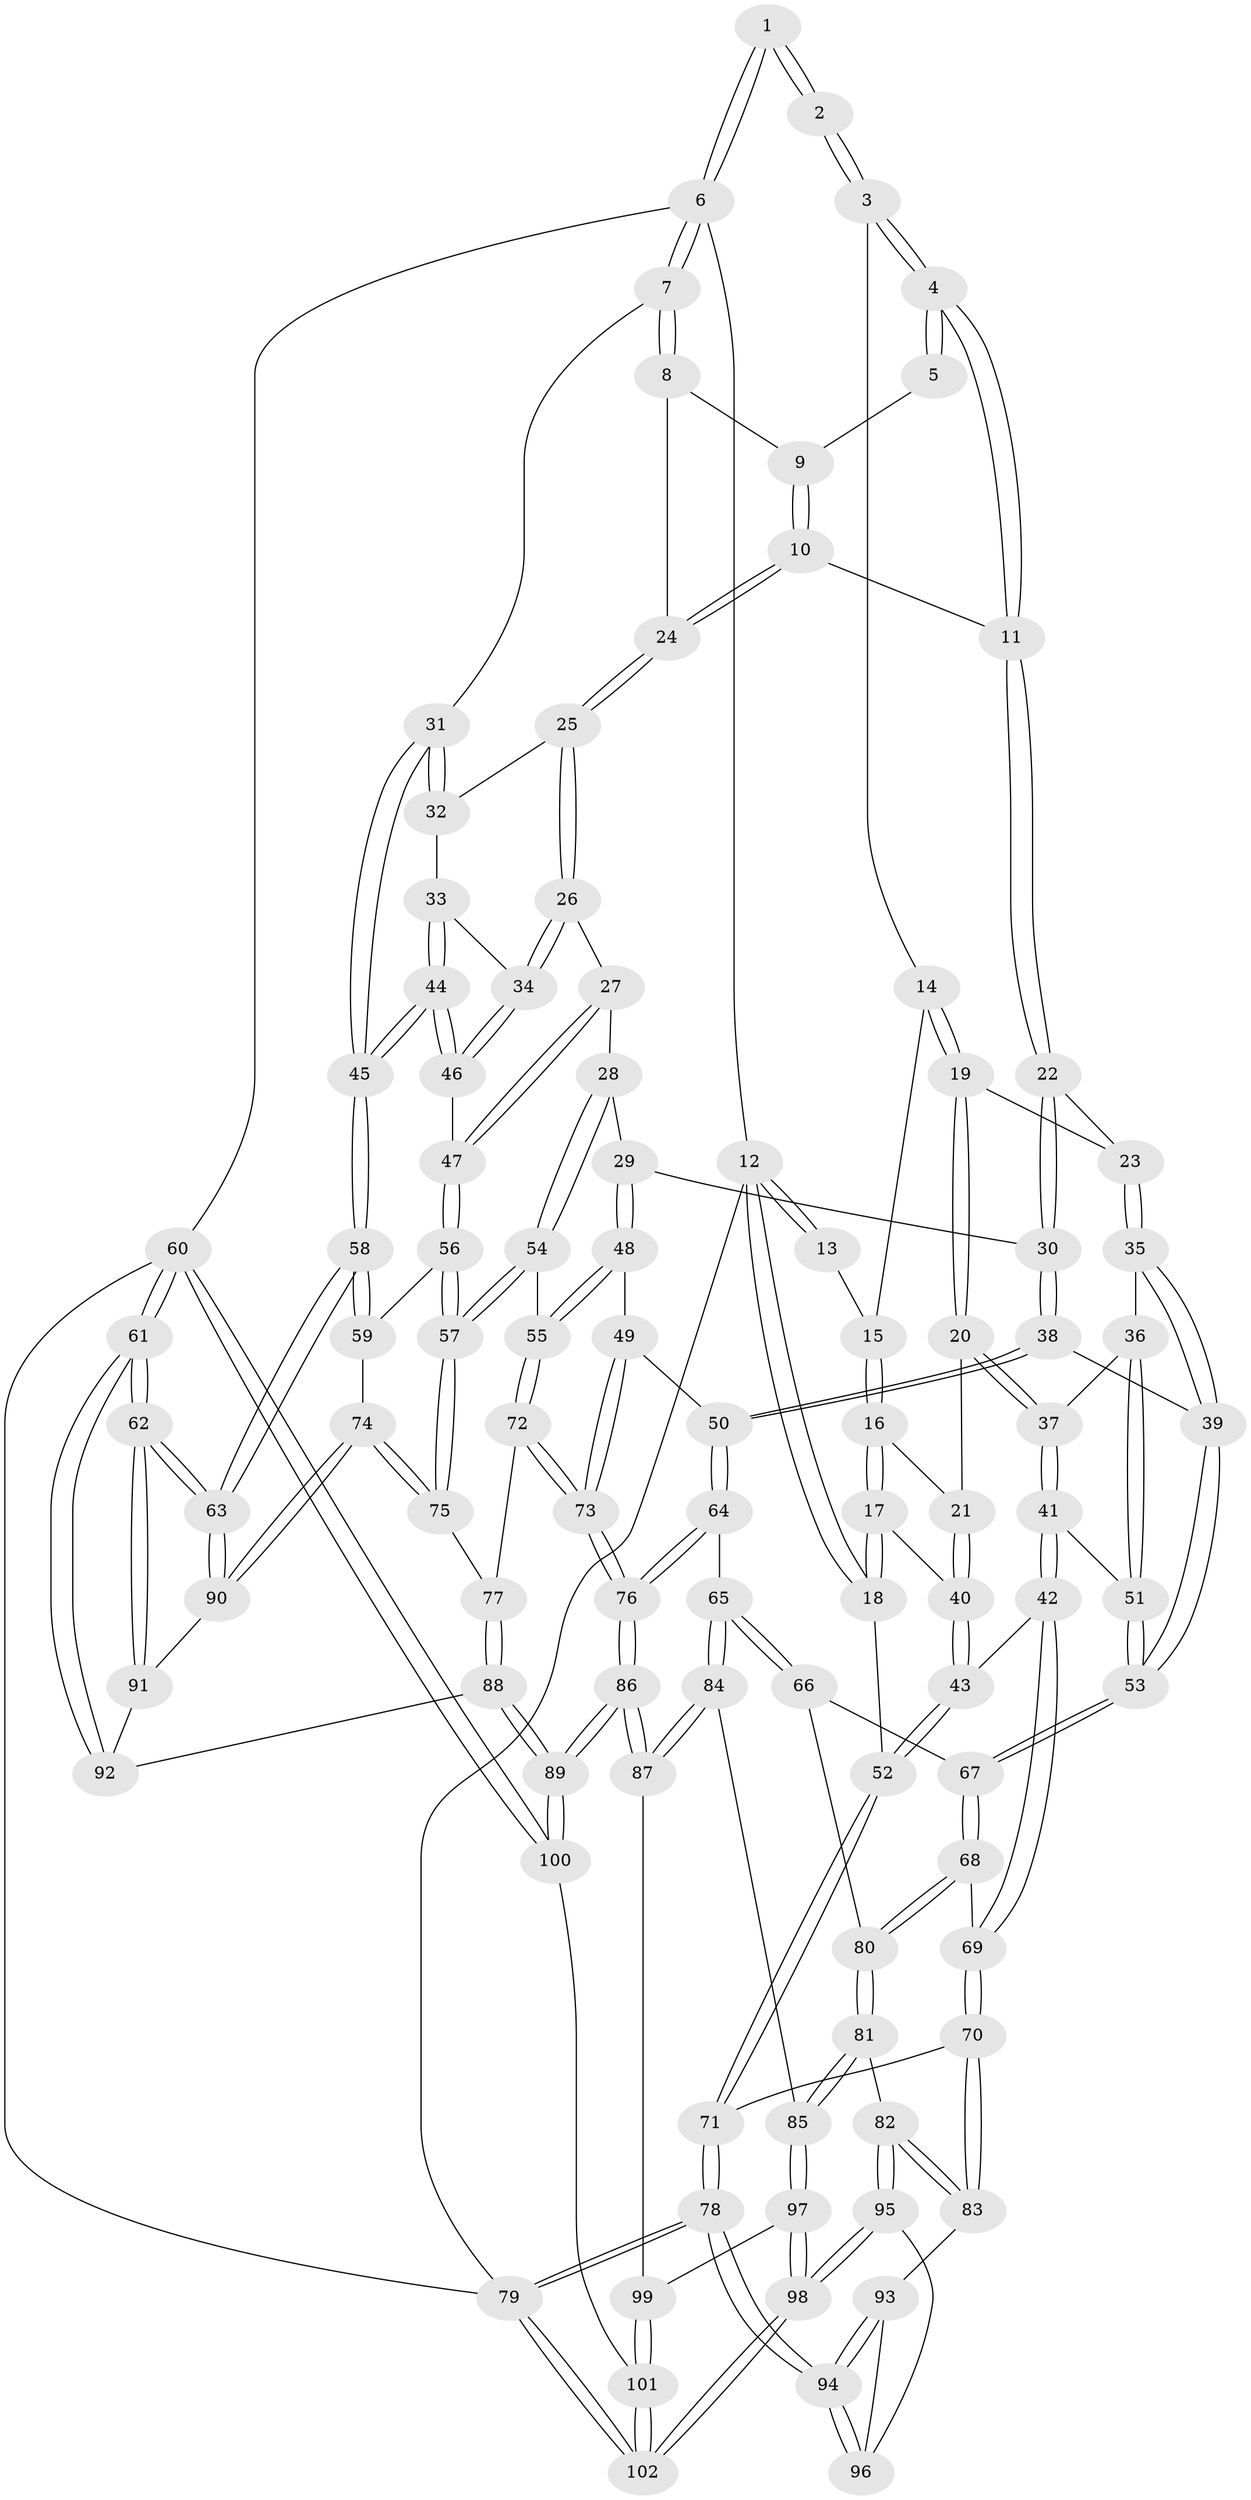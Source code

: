 // coarse degree distribution, {2: 0.0392156862745098, 4: 0.29411764705882354, 7: 0.0392156862745098, 5: 0.35294117647058826, 3: 0.11764705882352941, 6: 0.1568627450980392}
// Generated by graph-tools (version 1.1) at 2025/06/03/04/25 22:06:32]
// undirected, 102 vertices, 252 edges
graph export_dot {
graph [start="1"]
  node [color=gray90,style=filled];
  1 [pos="+0.7847031726245667+0"];
  2 [pos="+0.3914865413994529+0"];
  3 [pos="+0.4040915273861911+0"];
  4 [pos="+0.5805461928606611+0.1296854706804551"];
  5 [pos="+0.7366256663348485+0"];
  6 [pos="+1+0"];
  7 [pos="+1+0"];
  8 [pos="+0.8612883278221112+0.1586917076143795"];
  9 [pos="+0.7416450627729279+0.005322498529070069"];
  10 [pos="+0.7295638166697594+0.1790743041165943"];
  11 [pos="+0.5991562457168195+0.19289299333062945"];
  12 [pos="+0+0"];
  13 [pos="+0.09349911298239179+0"];
  14 [pos="+0.35463076054886056+0.0759333992598787"];
  15 [pos="+0.1579465965574947+0.07241906126195824"];
  16 [pos="+0.15513876882502728+0.15879610434936142"];
  17 [pos="+0+0.20014217447742516"];
  18 [pos="+0+0.19520072887621107"];
  19 [pos="+0.3330179033236025+0.16335782407588242"];
  20 [pos="+0.2938589842464079+0.21535244752354965"];
  21 [pos="+0.2765095581705947+0.2196534962800644"];
  22 [pos="+0.5799759034687271+0.22590834082428138"];
  23 [pos="+0.5664037670908868+0.2296009772117171"];
  24 [pos="+0.8083305828289402+0.2136818207518783"];
  25 [pos="+0.8111187922302424+0.2254075062586575"];
  26 [pos="+0.7960564193331987+0.2946391439314482"];
  27 [pos="+0.7892991931383073+0.31073430722396544"];
  28 [pos="+0.7496624946626625+0.36054143341053735"];
  29 [pos="+0.6942372786949023+0.3619893949625977"];
  30 [pos="+0.615904106925751+0.3204363460007965"];
  31 [pos="+1+0"];
  32 [pos="+0.9333507998271917+0.2880178313355318"];
  33 [pos="+0.9428465848693464+0.33451547438740326"];
  34 [pos="+0.9232596143561385+0.3613011431542268"];
  35 [pos="+0.42435211115597565+0.3488139381191225"];
  36 [pos="+0.4181693389743114+0.34614618664151825"];
  37 [pos="+0.35574520499232676+0.29538843814618493"];
  38 [pos="+0.5281978346249115+0.4709546169879617"];
  39 [pos="+0.46518473083123735+0.4347097870411842"];
  40 [pos="+0.1898870389473509+0.3426601280363024"];
  41 [pos="+0.25148702443740506+0.47554611439866273"];
  42 [pos="+0.2265097119749987+0.4757274377949725"];
  43 [pos="+0.18274447613997843+0.37893280392441064"];
  44 [pos="+1+0.3860349423123023"];
  45 [pos="+1+0.3928832772422995"];
  46 [pos="+0.9058973703454359+0.41344021963317323"];
  47 [pos="+0.9032743232618629+0.4172217296587992"];
  48 [pos="+0.6396060118373604+0.5188108834207131"];
  49 [pos="+0.6278500094442561+0.5198321768536454"];
  50 [pos="+0.5533772882662304+0.5178528066975637"];
  51 [pos="+0.26210675449464+0.4774777069801996"];
  52 [pos="+0+0.4124465343070253"];
  53 [pos="+0.33742797526182206+0.5113417666188295"];
  54 [pos="+0.8137090006568517+0.5133208755269801"];
  55 [pos="+0.7255015636628892+0.5453652145212345"];
  56 [pos="+0.8779647152867657+0.5079619724090169"];
  57 [pos="+0.8424887896699078+0.5197848856946858"];
  58 [pos="+1+0.5609314849074639"];
  59 [pos="+0.9007891268523724+0.5147093864676431"];
  60 [pos="+1+1"];
  61 [pos="+1+1"];
  62 [pos="+1+1"];
  63 [pos="+1+0.7018028699819424"];
  64 [pos="+0.499090556143653+0.6333792324209339"];
  65 [pos="+0.48199145892593886+0.6407757185504549"];
  66 [pos="+0.3909383675557435+0.5984312240228086"];
  67 [pos="+0.345481173863016+0.5297932436791591"];
  68 [pos="+0.26196260467692517+0.6536463744199296"];
  69 [pos="+0.1608838491689274+0.5683669603697027"];
  70 [pos="+0.09912929705384896+0.5932788037786362"];
  71 [pos="+0+0.5659326530504796"];
  72 [pos="+0.7191782850274381+0.601136953504587"];
  73 [pos="+0.6514527168282181+0.7137903645333412"];
  74 [pos="+0.9582297846376822+0.7190198828535972"];
  75 [pos="+0.8487575081423402+0.6468613541182763"];
  76 [pos="+0.6391770740718197+0.7419521128983997"];
  77 [pos="+0.7917361613746994+0.7046473132019786"];
  78 [pos="+0+0.9852617327219354"];
  79 [pos="+0+1"];
  80 [pos="+0.27728478132486106+0.6722172887066293"];
  81 [pos="+0.29035977073103614+0.7497738924521108"];
  82 [pos="+0.25850080299040057+0.770533496100925"];
  83 [pos="+0.14784119053644548+0.7629423080003054"];
  84 [pos="+0.4082051237384663+0.7721305356105551"];
  85 [pos="+0.3833636337912287+0.7764236009188306"];
  86 [pos="+0.6748785833308842+0.8239154554769502"];
  87 [pos="+0.47631445524495203+0.8410068799818341"];
  88 [pos="+0.7371980899212924+0.8572434557368476"];
  89 [pos="+0.7241610932709287+0.8637814074450525"];
  90 [pos="+0.9651404776690777+0.7254117963499208"];
  91 [pos="+0.8624609913754229+0.8193425532724282"];
  92 [pos="+0.767627693186105+0.8543900763613977"];
  93 [pos="+0.13703090675841767+0.7755224208072977"];
  94 [pos="+0+0.8833749883713385"];
  95 [pos="+0.23428437723184894+0.9317030922677897"];
  96 [pos="+0.1736423392781125+0.8838341612274759"];
  97 [pos="+0.3184683073578132+0.9604338874790108"];
  98 [pos="+0.2635415715479295+1"];
  99 [pos="+0.46539276420797154+0.9032633758665732"];
  100 [pos="+0.668184893797516+1"];
  101 [pos="+0.5910083611194603+1"];
  102 [pos="+0.21916323143531702+1"];
  1 -- 2;
  1 -- 2;
  1 -- 6;
  1 -- 6;
  2 -- 3;
  2 -- 3;
  3 -- 4;
  3 -- 4;
  3 -- 14;
  4 -- 5;
  4 -- 5;
  4 -- 11;
  4 -- 11;
  5 -- 9;
  6 -- 7;
  6 -- 7;
  6 -- 12;
  6 -- 60;
  7 -- 8;
  7 -- 8;
  7 -- 31;
  8 -- 9;
  8 -- 24;
  9 -- 10;
  9 -- 10;
  10 -- 11;
  10 -- 24;
  10 -- 24;
  11 -- 22;
  11 -- 22;
  12 -- 13;
  12 -- 13;
  12 -- 18;
  12 -- 18;
  12 -- 79;
  13 -- 15;
  14 -- 15;
  14 -- 19;
  14 -- 19;
  15 -- 16;
  15 -- 16;
  16 -- 17;
  16 -- 17;
  16 -- 21;
  17 -- 18;
  17 -- 18;
  17 -- 40;
  18 -- 52;
  19 -- 20;
  19 -- 20;
  19 -- 23;
  20 -- 21;
  20 -- 37;
  20 -- 37;
  21 -- 40;
  21 -- 40;
  22 -- 23;
  22 -- 30;
  22 -- 30;
  23 -- 35;
  23 -- 35;
  24 -- 25;
  24 -- 25;
  25 -- 26;
  25 -- 26;
  25 -- 32;
  26 -- 27;
  26 -- 34;
  26 -- 34;
  27 -- 28;
  27 -- 47;
  27 -- 47;
  28 -- 29;
  28 -- 54;
  28 -- 54;
  29 -- 30;
  29 -- 48;
  29 -- 48;
  30 -- 38;
  30 -- 38;
  31 -- 32;
  31 -- 32;
  31 -- 45;
  31 -- 45;
  32 -- 33;
  33 -- 34;
  33 -- 44;
  33 -- 44;
  34 -- 46;
  34 -- 46;
  35 -- 36;
  35 -- 39;
  35 -- 39;
  36 -- 37;
  36 -- 51;
  36 -- 51;
  37 -- 41;
  37 -- 41;
  38 -- 39;
  38 -- 50;
  38 -- 50;
  39 -- 53;
  39 -- 53;
  40 -- 43;
  40 -- 43;
  41 -- 42;
  41 -- 42;
  41 -- 51;
  42 -- 43;
  42 -- 69;
  42 -- 69;
  43 -- 52;
  43 -- 52;
  44 -- 45;
  44 -- 45;
  44 -- 46;
  44 -- 46;
  45 -- 58;
  45 -- 58;
  46 -- 47;
  47 -- 56;
  47 -- 56;
  48 -- 49;
  48 -- 55;
  48 -- 55;
  49 -- 50;
  49 -- 73;
  49 -- 73;
  50 -- 64;
  50 -- 64;
  51 -- 53;
  51 -- 53;
  52 -- 71;
  52 -- 71;
  53 -- 67;
  53 -- 67;
  54 -- 55;
  54 -- 57;
  54 -- 57;
  55 -- 72;
  55 -- 72;
  56 -- 57;
  56 -- 57;
  56 -- 59;
  57 -- 75;
  57 -- 75;
  58 -- 59;
  58 -- 59;
  58 -- 63;
  58 -- 63;
  59 -- 74;
  60 -- 61;
  60 -- 61;
  60 -- 100;
  60 -- 100;
  60 -- 79;
  61 -- 62;
  61 -- 62;
  61 -- 92;
  61 -- 92;
  62 -- 63;
  62 -- 63;
  62 -- 91;
  62 -- 91;
  63 -- 90;
  63 -- 90;
  64 -- 65;
  64 -- 76;
  64 -- 76;
  65 -- 66;
  65 -- 66;
  65 -- 84;
  65 -- 84;
  66 -- 67;
  66 -- 80;
  67 -- 68;
  67 -- 68;
  68 -- 69;
  68 -- 80;
  68 -- 80;
  69 -- 70;
  69 -- 70;
  70 -- 71;
  70 -- 83;
  70 -- 83;
  71 -- 78;
  71 -- 78;
  72 -- 73;
  72 -- 73;
  72 -- 77;
  73 -- 76;
  73 -- 76;
  74 -- 75;
  74 -- 75;
  74 -- 90;
  74 -- 90;
  75 -- 77;
  76 -- 86;
  76 -- 86;
  77 -- 88;
  77 -- 88;
  78 -- 79;
  78 -- 79;
  78 -- 94;
  78 -- 94;
  79 -- 102;
  79 -- 102;
  80 -- 81;
  80 -- 81;
  81 -- 82;
  81 -- 85;
  81 -- 85;
  82 -- 83;
  82 -- 83;
  82 -- 95;
  82 -- 95;
  83 -- 93;
  84 -- 85;
  84 -- 87;
  84 -- 87;
  85 -- 97;
  85 -- 97;
  86 -- 87;
  86 -- 87;
  86 -- 89;
  86 -- 89;
  87 -- 99;
  88 -- 89;
  88 -- 89;
  88 -- 92;
  89 -- 100;
  89 -- 100;
  90 -- 91;
  91 -- 92;
  93 -- 94;
  93 -- 94;
  93 -- 96;
  94 -- 96;
  94 -- 96;
  95 -- 96;
  95 -- 98;
  95 -- 98;
  97 -- 98;
  97 -- 98;
  97 -- 99;
  98 -- 102;
  98 -- 102;
  99 -- 101;
  99 -- 101;
  100 -- 101;
  101 -- 102;
  101 -- 102;
}
